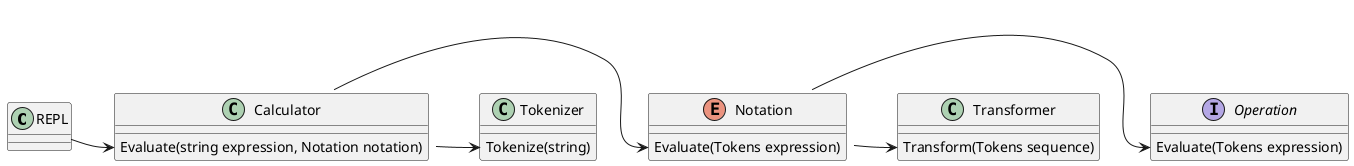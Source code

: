 @startuml
class REPL {
}

class Calculator {
    Evaluate(string expression, Notation notation)
}

class Tokenizer {
    Tokenize(string)
}

interface Operation {
    Evaluate(Tokens expression)
}

enum Notation {
    Evaluate(Tokens expression)
}

class Transformer {
    Transform(Tokens sequence)
}

REPL -> Calculator::Evaluate
Calculator -> Notation::Evaluate
Calculator -> Tokenizer::Tokenize
Notation -> Operation::Evaluate
Notation -> Transformer::Transform


@enduml
